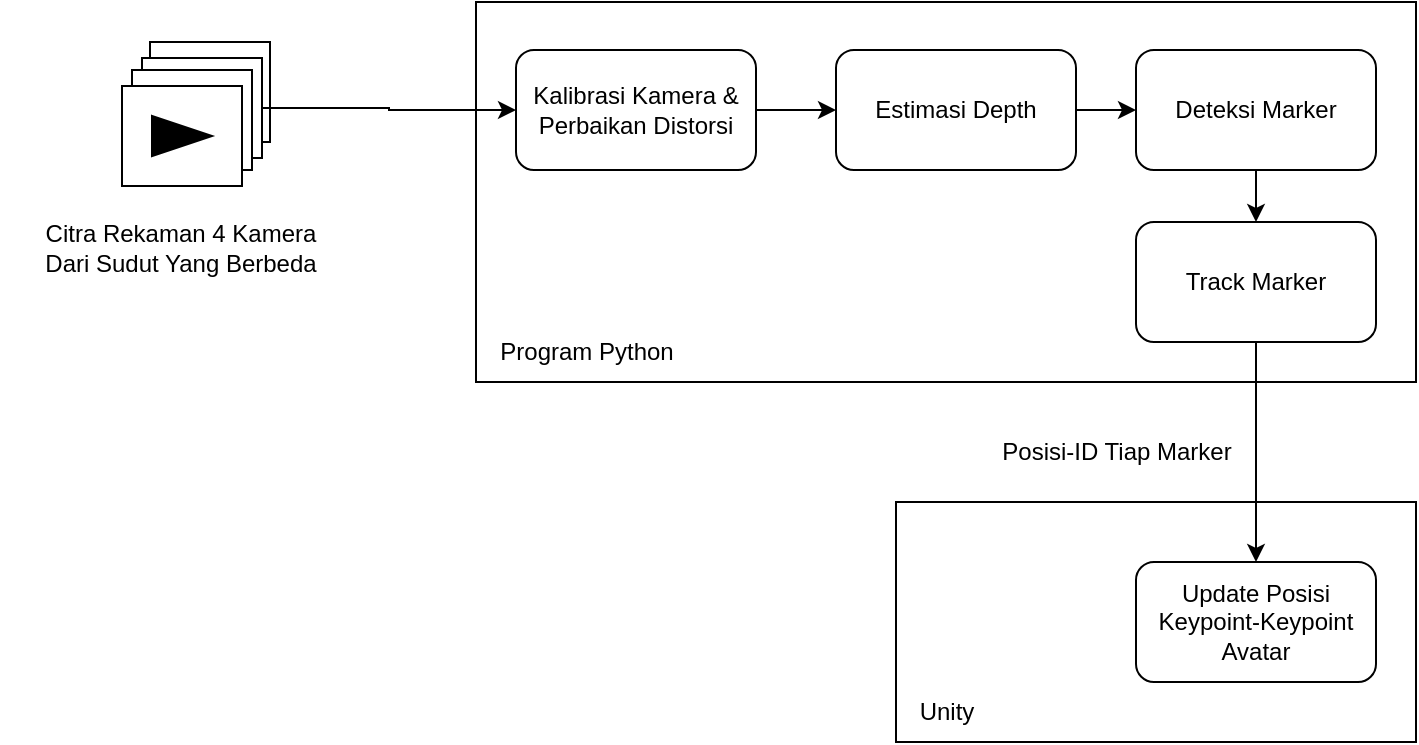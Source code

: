 <mxfile version="20.8.23" type="device" pages="3"><diagram id="28ADQXtP2BNdVjpYtyH7" name="Page-1"><mxGraphModel dx="1034" dy="438" grid="1" gridSize="10" guides="1" tooltips="1" connect="1" arrows="1" fold="1" page="1" pageScale="1" pageWidth="850" pageHeight="1100" math="0" shadow="0"><root><mxCell id="0"/><mxCell id="1" parent="0"/><mxCell id="iv2ETxrq1Wpt0h-J6U4y-27" value="" style="rounded=0;whiteSpace=wrap;html=1;" parent="1" vertex="1"><mxGeometry x="720" y="420" width="260" height="120" as="geometry"/></mxCell><mxCell id="iv2ETxrq1Wpt0h-J6U4y-16" value="" style="rounded=0;whiteSpace=wrap;html=1;" parent="1" vertex="1"><mxGeometry x="510" y="170" width="470" height="190" as="geometry"/></mxCell><mxCell id="iv2ETxrq1Wpt0h-J6U4y-23" style="edgeStyle=orthogonalEdgeStyle;rounded=0;orthogonalLoop=1;jettySize=auto;html=1;" parent="1" source="iv2ETxrq1Wpt0h-J6U4y-10" target="iv2ETxrq1Wpt0h-J6U4y-11" edge="1"><mxGeometry relative="1" as="geometry"/></mxCell><mxCell id="iv2ETxrq1Wpt0h-J6U4y-10" value="Kalibrasi Kamera &amp;amp; Perbaikan Distorsi" style="rounded=1;whiteSpace=wrap;html=1;" parent="1" vertex="1"><mxGeometry x="530" y="194" width="120" height="60" as="geometry"/></mxCell><mxCell id="iv2ETxrq1Wpt0h-J6U4y-24" style="edgeStyle=orthogonalEdgeStyle;rounded=0;orthogonalLoop=1;jettySize=auto;html=1;" parent="1" source="iv2ETxrq1Wpt0h-J6U4y-11" target="iv2ETxrq1Wpt0h-J6U4y-12" edge="1"><mxGeometry relative="1" as="geometry"/></mxCell><mxCell id="iv2ETxrq1Wpt0h-J6U4y-11" value="Estimasi Depth" style="rounded=1;whiteSpace=wrap;html=1;" parent="1" vertex="1"><mxGeometry x="690" y="194" width="120" height="60" as="geometry"/></mxCell><mxCell id="iv2ETxrq1Wpt0h-J6U4y-25" style="edgeStyle=orthogonalEdgeStyle;rounded=0;orthogonalLoop=1;jettySize=auto;html=1;entryX=0.5;entryY=0;entryDx=0;entryDy=0;" parent="1" source="iv2ETxrq1Wpt0h-J6U4y-12" target="iv2ETxrq1Wpt0h-J6U4y-13" edge="1"><mxGeometry relative="1" as="geometry"/></mxCell><mxCell id="iv2ETxrq1Wpt0h-J6U4y-12" value="Deteksi Marker" style="rounded=1;whiteSpace=wrap;html=1;" parent="1" vertex="1"><mxGeometry x="840" y="194" width="120" height="60" as="geometry"/></mxCell><mxCell id="iv2ETxrq1Wpt0h-J6U4y-26" style="edgeStyle=orthogonalEdgeStyle;rounded=0;orthogonalLoop=1;jettySize=auto;html=1;" parent="1" source="iv2ETxrq1Wpt0h-J6U4y-13" target="iv2ETxrq1Wpt0h-J6U4y-14" edge="1"><mxGeometry relative="1" as="geometry"/></mxCell><mxCell id="iv2ETxrq1Wpt0h-J6U4y-13" value="Track Marker" style="rounded=1;whiteSpace=wrap;html=1;" parent="1" vertex="1"><mxGeometry x="840" y="280" width="120" height="60" as="geometry"/></mxCell><mxCell id="iv2ETxrq1Wpt0h-J6U4y-14" value="Update Posisi Keypoint-Keypoint Avatar" style="rounded=1;whiteSpace=wrap;html=1;" parent="1" vertex="1"><mxGeometry x="840" y="450" width="120" height="60" as="geometry"/></mxCell><mxCell id="iv2ETxrq1Wpt0h-J6U4y-15" value="" style="group" parent="1" vertex="1" connectable="0"><mxGeometry x="272" y="190" width="180" height="123" as="geometry"/></mxCell><mxCell id="iv2ETxrq1Wpt0h-J6U4y-1" value="" style="align=left;spacingLeft=10;html=1;dashed=0;" parent="iv2ETxrq1Wpt0h-J6U4y-15" vertex="1"><mxGeometry x="75" width="60" height="50" as="geometry"/></mxCell><mxCell id="iv2ETxrq1Wpt0h-J6U4y-2" value="" style="shape=triangle;fillColor=strokeColor;" parent="iv2ETxrq1Wpt0h-J6U4y-1" vertex="1"><mxGeometry x="1" y="0.5" width="30" height="20" relative="1" as="geometry"><mxPoint x="-45" y="-10" as="offset"/></mxGeometry></mxCell><mxCell id="iv2ETxrq1Wpt0h-J6U4y-3" value="" style="align=left;spacingLeft=10;html=1;dashed=0;" parent="iv2ETxrq1Wpt0h-J6U4y-15" vertex="1"><mxGeometry x="71" y="8" width="60" height="50" as="geometry"/></mxCell><mxCell id="iv2ETxrq1Wpt0h-J6U4y-4" value="" style="shape=triangle;fillColor=strokeColor;" parent="iv2ETxrq1Wpt0h-J6U4y-3" vertex="1"><mxGeometry x="1" y="0.5" width="30" height="20" relative="1" as="geometry"><mxPoint x="-45" y="-10" as="offset"/></mxGeometry></mxCell><mxCell id="iv2ETxrq1Wpt0h-J6U4y-5" value="" style="align=left;spacingLeft=10;html=1;dashed=0;" parent="iv2ETxrq1Wpt0h-J6U4y-15" vertex="1"><mxGeometry x="66" y="14" width="60" height="50" as="geometry"/></mxCell><mxCell id="iv2ETxrq1Wpt0h-J6U4y-6" value="" style="shape=triangle;fillColor=strokeColor;" parent="iv2ETxrq1Wpt0h-J6U4y-5" vertex="1"><mxGeometry x="1" y="0.5" width="30" height="20" relative="1" as="geometry"><mxPoint x="-45" y="-10" as="offset"/></mxGeometry></mxCell><mxCell id="iv2ETxrq1Wpt0h-J6U4y-7" value="" style="align=left;spacingLeft=10;html=1;dashed=0;" parent="iv2ETxrq1Wpt0h-J6U4y-15" vertex="1"><mxGeometry x="61" y="22" width="60" height="50" as="geometry"/></mxCell><mxCell id="iv2ETxrq1Wpt0h-J6U4y-8" value="" style="shape=triangle;fillColor=strokeColor;" parent="iv2ETxrq1Wpt0h-J6U4y-7" vertex="1"><mxGeometry x="1" y="0.5" width="30" height="20" relative="1" as="geometry"><mxPoint x="-45" y="-10" as="offset"/></mxGeometry></mxCell><mxCell id="iv2ETxrq1Wpt0h-J6U4y-9" value="Citra Rekaman 4 Kamera &lt;br&gt;Dari Sudut Yang Berbeda" style="text;html=1;align=center;verticalAlign=middle;resizable=0;points=[];autosize=1;strokeColor=none;fillColor=none;" parent="iv2ETxrq1Wpt0h-J6U4y-15" vertex="1"><mxGeometry x="10" y="83" width="160" height="40" as="geometry"/></mxCell><mxCell id="iv2ETxrq1Wpt0h-J6U4y-18" value="Program Python" style="text;html=1;align=center;verticalAlign=middle;resizable=0;points=[];autosize=1;strokeColor=none;fillColor=none;" parent="1" vertex="1"><mxGeometry x="510" y="330" width="110" height="30" as="geometry"/></mxCell><mxCell id="iv2ETxrq1Wpt0h-J6U4y-22" style="edgeStyle=orthogonalEdgeStyle;rounded=0;orthogonalLoop=1;jettySize=auto;html=1;" parent="1" source="iv2ETxrq1Wpt0h-J6U4y-3" target="iv2ETxrq1Wpt0h-J6U4y-10" edge="1"><mxGeometry relative="1" as="geometry"/></mxCell><mxCell id="iv2ETxrq1Wpt0h-J6U4y-28" value="Unity" style="text;html=1;align=center;verticalAlign=middle;resizable=0;points=[];autosize=1;strokeColor=none;fillColor=none;" parent="1" vertex="1"><mxGeometry x="720" y="510" width="50" height="30" as="geometry"/></mxCell><mxCell id="iv2ETxrq1Wpt0h-J6U4y-29" value="Posisi-ID Tiap Marker" style="text;html=1;align=center;verticalAlign=middle;resizable=0;points=[];autosize=1;strokeColor=none;fillColor=none;" parent="1" vertex="1"><mxGeometry x="760" y="380" width="140" height="30" as="geometry"/></mxCell></root></mxGraphModel></diagram><diagram id="BGsrOS6bVPtppbs9QfkW" name="Page-2"><mxGraphModel dx="1034" dy="454" grid="1" gridSize="10" guides="1" tooltips="1" connect="1" arrows="1" fold="1" page="1" pageScale="1" pageWidth="850" pageHeight="1100" math="0" shadow="0"><root><mxCell id="0"/><mxCell id="1" parent="0"/><mxCell id="O1aIzh0tAJoCstqU3f_v-1" value="" style="rounded=0;whiteSpace=wrap;html=1;" parent="1" vertex="1"><mxGeometry x="720" y="420" width="260" height="120" as="geometry"/></mxCell><mxCell id="O1aIzh0tAJoCstqU3f_v-2" value="" style="rounded=0;whiteSpace=wrap;html=1;" parent="1" vertex="1"><mxGeometry x="510" y="170" width="470" height="190" as="geometry"/></mxCell><mxCell id="O1aIzh0tAJoCstqU3f_v-3" style="edgeStyle=orthogonalEdgeStyle;rounded=0;orthogonalLoop=1;jettySize=auto;html=1;" parent="1" source="O1aIzh0tAJoCstqU3f_v-4" target="O1aIzh0tAJoCstqU3f_v-6" edge="1"><mxGeometry relative="1" as="geometry"/></mxCell><mxCell id="O1aIzh0tAJoCstqU3f_v-4" value="Kalibrasi Kamera" style="rounded=1;whiteSpace=wrap;html=1;" parent="1" vertex="1"><mxGeometry x="530" y="194" width="120" height="60" as="geometry"/></mxCell><mxCell id="O1aIzh0tAJoCstqU3f_v-5" style="edgeStyle=orthogonalEdgeStyle;rounded=0;orthogonalLoop=1;jettySize=auto;html=1;" parent="1" source="O1aIzh0tAJoCstqU3f_v-6" target="O1aIzh0tAJoCstqU3f_v-8" edge="1"><mxGeometry relative="1" as="geometry"/></mxCell><mxCell id="O1aIzh0tAJoCstqU3f_v-6" value="Perbaikan Distorsi" style="rounded=1;whiteSpace=wrap;html=1;" parent="1" vertex="1"><mxGeometry x="690" y="194" width="120" height="60" as="geometry"/></mxCell><mxCell id="O1aIzh0tAJoCstqU3f_v-7" style="edgeStyle=orthogonalEdgeStyle;rounded=0;orthogonalLoop=1;jettySize=auto;html=1;entryX=0.5;entryY=0;entryDx=0;entryDy=0;" parent="1" source="O1aIzh0tAJoCstqU3f_v-8" target="O1aIzh0tAJoCstqU3f_v-10" edge="1"><mxGeometry relative="1" as="geometry"/></mxCell><mxCell id="O1aIzh0tAJoCstqU3f_v-8" value="Deteksi Marker" style="rounded=1;whiteSpace=wrap;html=1;" parent="1" vertex="1"><mxGeometry x="840" y="194" width="120" height="60" as="geometry"/></mxCell><mxCell id="O1aIzh0tAJoCstqU3f_v-9" style="edgeStyle=orthogonalEdgeStyle;rounded=0;orthogonalLoop=1;jettySize=auto;html=1;" parent="1" source="O1aIzh0tAJoCstqU3f_v-10" target="O1aIzh0tAJoCstqU3f_v-11" edge="1"><mxGeometry relative="1" as="geometry"/></mxCell><mxCell id="O1aIzh0tAJoCstqU3f_v-10" value="Track Marker" style="rounded=1;whiteSpace=wrap;html=1;" parent="1" vertex="1"><mxGeometry x="840" y="280" width="120" height="60" as="geometry"/></mxCell><mxCell id="O1aIzh0tAJoCstqU3f_v-11" value="Update Posisi Keypoint-Keypoint Avatar" style="rounded=1;whiteSpace=wrap;html=1;" parent="1" vertex="1"><mxGeometry x="840" y="450" width="120" height="60" as="geometry"/></mxCell><mxCell id="O1aIzh0tAJoCstqU3f_v-12" value="" style="group" parent="1" vertex="1" connectable="0"><mxGeometry x="272" y="190" width="180" height="123" as="geometry"/></mxCell><mxCell id="O1aIzh0tAJoCstqU3f_v-13" value="" style="align=left;spacingLeft=10;html=1;dashed=0;" parent="O1aIzh0tAJoCstqU3f_v-12" vertex="1"><mxGeometry x="75" width="60" height="50" as="geometry"/></mxCell><mxCell id="O1aIzh0tAJoCstqU3f_v-14" value="" style="shape=triangle;fillColor=strokeColor;" parent="O1aIzh0tAJoCstqU3f_v-13" vertex="1"><mxGeometry x="1" y="0.5" width="30" height="20" relative="1" as="geometry"><mxPoint x="-45" y="-10" as="offset"/></mxGeometry></mxCell><mxCell id="O1aIzh0tAJoCstqU3f_v-15" value="" style="align=left;spacingLeft=10;html=1;dashed=0;" parent="O1aIzh0tAJoCstqU3f_v-12" vertex="1"><mxGeometry x="71" y="8" width="60" height="50" as="geometry"/></mxCell><mxCell id="O1aIzh0tAJoCstqU3f_v-16" value="" style="shape=triangle;fillColor=strokeColor;" parent="O1aIzh0tAJoCstqU3f_v-15" vertex="1"><mxGeometry x="1" y="0.5" width="30" height="20" relative="1" as="geometry"><mxPoint x="-45" y="-10" as="offset"/></mxGeometry></mxCell><mxCell id="O1aIzh0tAJoCstqU3f_v-17" value="" style="align=left;spacingLeft=10;html=1;dashed=0;" parent="O1aIzh0tAJoCstqU3f_v-12" vertex="1"><mxGeometry x="66" y="14" width="60" height="50" as="geometry"/></mxCell><mxCell id="O1aIzh0tAJoCstqU3f_v-18" value="" style="shape=triangle;fillColor=strokeColor;" parent="O1aIzh0tAJoCstqU3f_v-17" vertex="1"><mxGeometry x="1" y="0.5" width="30" height="20" relative="1" as="geometry"><mxPoint x="-45" y="-10" as="offset"/></mxGeometry></mxCell><mxCell id="O1aIzh0tAJoCstqU3f_v-19" value="" style="align=left;spacingLeft=10;html=1;dashed=0;" parent="O1aIzh0tAJoCstqU3f_v-12" vertex="1"><mxGeometry x="61" y="22" width="60" height="50" as="geometry"/></mxCell><mxCell id="O1aIzh0tAJoCstqU3f_v-20" value="" style="shape=triangle;fillColor=strokeColor;" parent="O1aIzh0tAJoCstqU3f_v-19" vertex="1"><mxGeometry x="1" y="0.5" width="30" height="20" relative="1" as="geometry"><mxPoint x="-45" y="-10" as="offset"/></mxGeometry></mxCell><mxCell id="O1aIzh0tAJoCstqU3f_v-21" value="Citra Rekaman 4 Kamera &lt;br&gt;Dari Sudut Yang Berbeda" style="text;html=1;align=center;verticalAlign=middle;resizable=0;points=[];autosize=1;strokeColor=none;fillColor=none;" parent="O1aIzh0tAJoCstqU3f_v-12" vertex="1"><mxGeometry x="10" y="83" width="160" height="40" as="geometry"/></mxCell><mxCell id="O1aIzh0tAJoCstqU3f_v-22" value="Program Python" style="text;html=1;align=center;verticalAlign=middle;resizable=0;points=[];autosize=1;strokeColor=none;fillColor=none;" parent="1" vertex="1"><mxGeometry x="510" y="330" width="110" height="30" as="geometry"/></mxCell><mxCell id="O1aIzh0tAJoCstqU3f_v-23" style="edgeStyle=orthogonalEdgeStyle;rounded=0;orthogonalLoop=1;jettySize=auto;html=1;" parent="1" source="O1aIzh0tAJoCstqU3f_v-15" target="O1aIzh0tAJoCstqU3f_v-4" edge="1"><mxGeometry relative="1" as="geometry"/></mxCell><mxCell id="O1aIzh0tAJoCstqU3f_v-24" value="Unity" style="text;html=1;align=center;verticalAlign=middle;resizable=0;points=[];autosize=1;strokeColor=none;fillColor=none;" parent="1" vertex="1"><mxGeometry x="720" y="510" width="50" height="30" as="geometry"/></mxCell><mxCell id="O1aIzh0tAJoCstqU3f_v-25" value="Posisi-ID Tiap Marker" style="text;html=1;align=center;verticalAlign=middle;resizable=0;points=[];autosize=1;strokeColor=none;fillColor=none;" parent="1" vertex="1"><mxGeometry x="760" y="380" width="140" height="30" as="geometry"/></mxCell></root></mxGraphModel></diagram><diagram id="4PBEILMpfjPZOged50jr" name="Page-3"><mxGraphModel dx="1165" dy="425" grid="0" gridSize="10" guides="1" tooltips="1" connect="1" arrows="1" fold="1" page="0" pageScale="1" pageWidth="850" pageHeight="1100" math="0" shadow="0"><root><mxCell id="0"/><mxCell id="1" parent="0"/><mxCell id="G1Abn55qJBasZC79ROrF-83" style="edgeStyle=none;curved=1;rounded=0;orthogonalLoop=1;jettySize=auto;html=1;entryX=0.5;entryY=0;entryDx=0;entryDy=0;fontSize=12;startSize=8;endSize=8;" parent="1" source="G1Abn55qJBasZC79ROrF-14" target="G1Abn55qJBasZC79ROrF-69" edge="1"><mxGeometry relative="1" as="geometry"/></mxCell><mxCell id="G1Abn55qJBasZC79ROrF-14" value="Rating" style="shape=table;startSize=32;container=1;collapsible=0;childLayout=tableLayout;fontStyle=1;align=center;fontSize=16;" parent="1" vertex="1"><mxGeometry x="-570" y="485" width="230" height="111" as="geometry"/></mxCell><mxCell id="G1Abn55qJBasZC79ROrF-15" value="" style="shape=tableRow;horizontal=0;startSize=0;swimlaneHead=0;swimlaneBody=0;top=0;left=0;bottom=0;right=0;collapsible=0;dropTarget=0;fillColor=none;points=[[0,0.5],[1,0.5]];portConstraint=eastwest;fontSize=16;" parent="G1Abn55qJBasZC79ROrF-14" vertex="1"><mxGeometry y="32" width="230" height="39" as="geometry"/></mxCell><mxCell id="-NSC2p2r5kiao-i0iXGS-11" value="R6" style="shape=partialRectangle;html=1;whiteSpace=wrap;connectable=0;fillColor=none;top=0;left=0;bottom=0;right=0;overflow=hidden;fontSize=16;" vertex="1" parent="G1Abn55qJBasZC79ROrF-15"><mxGeometry width="115" height="39" as="geometry"><mxRectangle width="115" height="39" as="alternateBounds"/></mxGeometry></mxCell><mxCell id="G1Abn55qJBasZC79ROrF-16" value="beginner" style="shape=partialRectangle;html=1;whiteSpace=wrap;connectable=0;fillColor=none;top=0;left=0;bottom=0;right=0;overflow=hidden;fontSize=16;" parent="G1Abn55qJBasZC79ROrF-15" vertex="1"><mxGeometry x="115" width="115" height="39" as="geometry"><mxRectangle width="115" height="39" as="alternateBounds"/></mxGeometry></mxCell><mxCell id="G1Abn55qJBasZC79ROrF-18" value="" style="shape=tableRow;horizontal=0;startSize=0;swimlaneHead=0;swimlaneBody=0;top=0;left=0;bottom=0;right=0;collapsible=0;dropTarget=0;fillColor=none;points=[[0,0.5],[1,0.5]];portConstraint=eastwest;fontSize=16;" parent="G1Abn55qJBasZC79ROrF-14" vertex="1"><mxGeometry y="71" width="230" height="40" as="geometry"/></mxCell><mxCell id="-NSC2p2r5kiao-i0iXGS-12" value="R7" style="shape=partialRectangle;html=1;whiteSpace=wrap;connectable=0;fillColor=none;top=0;left=0;bottom=0;right=0;overflow=hidden;fontSize=16;" vertex="1" parent="G1Abn55qJBasZC79ROrF-18"><mxGeometry width="115" height="40" as="geometry"><mxRectangle width="115" height="40" as="alternateBounds"/></mxGeometry></mxCell><mxCell id="G1Abn55qJBasZC79ROrF-19" value="advanced" style="shape=partialRectangle;html=1;whiteSpace=wrap;connectable=0;fillColor=none;top=0;left=0;bottom=0;right=0;overflow=hidden;fontSize=16;" parent="G1Abn55qJBasZC79ROrF-18" vertex="1"><mxGeometry x="115" width="115" height="40" as="geometry"><mxRectangle width="115" height="40" as="alternateBounds"/></mxGeometry></mxCell><mxCell id="G1Abn55qJBasZC79ROrF-84" style="edgeStyle=none;curved=1;rounded=0;orthogonalLoop=1;jettySize=auto;html=1;entryX=0.5;entryY=0;entryDx=0;entryDy=0;fontSize=12;startSize=8;endSize=8;" parent="1" source="G1Abn55qJBasZC79ROrF-24" target="G1Abn55qJBasZC79ROrF-69" edge="1"><mxGeometry relative="1" as="geometry"/></mxCell><mxCell id="G1Abn55qJBasZC79ROrF-24" value="Purpose" style="shape=table;startSize=32;container=1;collapsible=0;childLayout=tableLayout;fontStyle=1;align=center;fontSize=16;" parent="1" vertex="1"><mxGeometry x="-77" y="6" width="230" height="111" as="geometry"/></mxCell><mxCell id="G1Abn55qJBasZC79ROrF-25" value="" style="shape=tableRow;horizontal=0;startSize=0;swimlaneHead=0;swimlaneBody=0;top=0;left=0;bottom=0;right=0;collapsible=0;dropTarget=0;fillColor=none;points=[[0,0.5],[1,0.5]];portConstraint=eastwest;fontSize=16;" parent="G1Abn55qJBasZC79ROrF-24" vertex="1"><mxGeometry y="32" width="230" height="39" as="geometry"/></mxCell><mxCell id="-NSC2p2r5kiao-i0iXGS-5" value="R1, R4" style="shape=partialRectangle;html=1;whiteSpace=wrap;connectable=0;fillColor=none;top=0;left=0;bottom=0;right=0;overflow=hidden;fontSize=16;" vertex="1" parent="G1Abn55qJBasZC79ROrF-25"><mxGeometry width="115" height="39" as="geometry"><mxRectangle width="115" height="39" as="alternateBounds"/></mxGeometry></mxCell><mxCell id="G1Abn55qJBasZC79ROrF-26" value="fun" style="shape=partialRectangle;html=1;whiteSpace=wrap;connectable=0;fillColor=none;top=0;left=0;bottom=0;right=0;overflow=hidden;fontSize=16;" parent="G1Abn55qJBasZC79ROrF-25" vertex="1"><mxGeometry x="115" width="115" height="39" as="geometry"><mxRectangle width="115" height="39" as="alternateBounds"/></mxGeometry></mxCell><mxCell id="G1Abn55qJBasZC79ROrF-27" value="" style="shape=tableRow;horizontal=0;startSize=0;swimlaneHead=0;swimlaneBody=0;top=0;left=0;bottom=0;right=0;collapsible=0;dropTarget=0;fillColor=none;points=[[0,0.5],[1,0.5]];portConstraint=eastwest;fontSize=16;" parent="G1Abn55qJBasZC79ROrF-24" vertex="1"><mxGeometry y="71" width="230" height="40" as="geometry"/></mxCell><mxCell id="-NSC2p2r5kiao-i0iXGS-6" value="R2, R3" style="shape=partialRectangle;html=1;whiteSpace=wrap;connectable=0;fillColor=none;top=0;left=0;bottom=0;right=0;overflow=hidden;fontSize=16;" vertex="1" parent="G1Abn55qJBasZC79ROrF-27"><mxGeometry width="115" height="40" as="geometry"><mxRectangle width="115" height="40" as="alternateBounds"/></mxGeometry></mxCell><mxCell id="G1Abn55qJBasZC79ROrF-28" value="serious" style="shape=partialRectangle;html=1;whiteSpace=wrap;connectable=0;fillColor=none;top=0;left=0;bottom=0;right=0;overflow=hidden;fontSize=16;" parent="G1Abn55qJBasZC79ROrF-27" vertex="1"><mxGeometry x="115" width="115" height="40" as="geometry"><mxRectangle width="115" height="40" as="alternateBounds"/></mxGeometry></mxCell><mxCell id="G1Abn55qJBasZC79ROrF-29" value="Resort" style="shape=table;startSize=32;container=1;collapsible=0;childLayout=tableLayout;fontStyle=1;align=center;fontSize=16;" parent="1" vertex="1"><mxGeometry x="-510" y="924" width="422" height="191" as="geometry"/></mxCell><mxCell id="G1Abn55qJBasZC79ROrF-30" value="" style="shape=tableRow;horizontal=0;startSize=0;swimlaneHead=0;swimlaneBody=0;top=0;left=0;bottom=0;right=0;collapsible=0;dropTarget=0;fillColor=none;points=[[0,0.5],[1,0.5]];portConstraint=eastwest;fontSize=16;" parent="G1Abn55qJBasZC79ROrF-29" vertex="1"><mxGeometry y="32" width="422" height="39" as="geometry"/></mxCell><mxCell id="-NSC2p2r5kiao-i0iXGS-17" value="R1" style="shape=partialRectangle;html=1;whiteSpace=wrap;connectable=0;fillColor=none;top=0;left=0;bottom=0;right=0;overflow=hidden;fontSize=16;" vertex="1" parent="G1Abn55qJBasZC79ROrF-30"><mxGeometry width="211" height="39" as="geometry"><mxRectangle width="211" height="39" as="alternateBounds"/></mxGeometry></mxCell><mxCell id="G1Abn55qJBasZC79ROrF-31" value="St.Sartre" style="shape=partialRectangle;html=1;whiteSpace=wrap;connectable=0;fillColor=none;top=0;left=0;bottom=0;right=0;overflow=hidden;fontSize=16;" parent="G1Abn55qJBasZC79ROrF-30" vertex="1"><mxGeometry x="211" width="211" height="39" as="geometry"><mxRectangle width="211" height="39" as="alternateBounds"/></mxGeometry></mxCell><mxCell id="G1Abn55qJBasZC79ROrF-32" value="" style="shape=tableRow;horizontal=0;startSize=0;swimlaneHead=0;swimlaneBody=0;top=0;left=0;bottom=0;right=0;collapsible=0;dropTarget=0;fillColor=none;points=[[0,0.5],[1,0.5]];portConstraint=eastwest;fontSize=16;" parent="G1Abn55qJBasZC79ROrF-29" vertex="1"><mxGeometry y="71" width="422" height="40" as="geometry"/></mxCell><mxCell id="-NSC2p2r5kiao-i0iXGS-18" value="R2" style="shape=partialRectangle;html=1;whiteSpace=wrap;connectable=0;fillColor=none;top=0;left=0;bottom=0;right=0;overflow=hidden;fontSize=16;" vertex="1" parent="G1Abn55qJBasZC79ROrF-32"><mxGeometry width="211" height="40" as="geometry"><mxRectangle width="211" height="40" as="alternateBounds"/></mxGeometry></mxCell><mxCell id="G1Abn55qJBasZC79ROrF-33" value="Schloss Heidegger" style="shape=partialRectangle;html=1;whiteSpace=wrap;connectable=0;fillColor=none;top=0;left=0;bottom=0;right=0;overflow=hidden;fontSize=16;" parent="G1Abn55qJBasZC79ROrF-32" vertex="1"><mxGeometry x="211" width="211" height="40" as="geometry"><mxRectangle width="211" height="40" as="alternateBounds"/></mxGeometry></mxCell><mxCell id="G1Abn55qJBasZC79ROrF-34" style="shape=tableRow;horizontal=0;startSize=0;swimlaneHead=0;swimlaneBody=0;top=0;left=0;bottom=0;right=0;collapsible=0;dropTarget=0;fillColor=none;points=[[0,0.5],[1,0.5]];portConstraint=eastwest;fontSize=16;" parent="G1Abn55qJBasZC79ROrF-29" vertex="1"><mxGeometry y="111" width="422" height="40" as="geometry"/></mxCell><mxCell id="-NSC2p2r5kiao-i0iXGS-19" value="R3" style="shape=partialRectangle;html=1;whiteSpace=wrap;connectable=0;fillColor=none;top=0;left=0;bottom=0;right=0;overflow=hidden;fontSize=16;" vertex="1" parent="G1Abn55qJBasZC79ROrF-34"><mxGeometry width="211" height="40" as="geometry"><mxRectangle width="211" height="40" as="alternateBounds"/></mxGeometry></mxCell><mxCell id="G1Abn55qJBasZC79ROrF-35" value="Chateau Derrida" style="shape=partialRectangle;html=1;whiteSpace=wrap;connectable=0;fillColor=none;top=0;left=0;bottom=0;right=0;overflow=hidden;fontSize=16;" parent="G1Abn55qJBasZC79ROrF-34" vertex="1"><mxGeometry x="211" width="211" height="40" as="geometry"><mxRectangle width="211" height="40" as="alternateBounds"/></mxGeometry></mxCell><mxCell id="G1Abn55qJBasZC79ROrF-36" style="shape=tableRow;horizontal=0;startSize=0;swimlaneHead=0;swimlaneBody=0;top=0;left=0;bottom=0;right=0;collapsible=0;dropTarget=0;fillColor=none;points=[[0,0.5],[1,0.5]];portConstraint=eastwest;fontSize=16;" parent="G1Abn55qJBasZC79ROrF-29" vertex="1"><mxGeometry y="151" width="422" height="40" as="geometry"/></mxCell><mxCell id="-NSC2p2r5kiao-i0iXGS-20" value="R4" style="shape=partialRectangle;html=1;whiteSpace=wrap;connectable=0;fillColor=none;top=0;left=0;bottom=0;right=0;overflow=hidden;fontSize=16;" vertex="1" parent="G1Abn55qJBasZC79ROrF-36"><mxGeometry width="211" height="40" as="geometry"><mxRectangle width="211" height="40" as="alternateBounds"/></mxGeometry></mxCell><mxCell id="G1Abn55qJBasZC79ROrF-37" value="Wittgenstein Gladbach" style="shape=partialRectangle;html=1;whiteSpace=wrap;connectable=0;fillColor=none;top=0;left=0;bottom=0;right=0;overflow=hidden;fontSize=16;" parent="G1Abn55qJBasZC79ROrF-36" vertex="1"><mxGeometry x="211" width="211" height="40" as="geometry"><mxRectangle width="211" height="40" as="alternateBounds"/></mxGeometry></mxCell><mxCell id="G1Abn55qJBasZC79ROrF-66" style="edgeStyle=none;curved=1;rounded=0;orthogonalLoop=1;jettySize=auto;html=1;entryX=0.5;entryY=0;entryDx=0;entryDy=0;fontSize=12;startSize=8;endSize=8;" parent="1" source="G1Abn55qJBasZC79ROrF-38" target="G1Abn55qJBasZC79ROrF-56" edge="1"><mxGeometry relative="1" as="geometry"/></mxCell><mxCell id="G1Abn55qJBasZC79ROrF-38" value="Lessons" style="shape=table;startSize=32;container=1;collapsible=0;childLayout=tableLayout;fontStyle=1;align=center;fontSize=16;" parent="1" vertex="1"><mxGeometry x="-738" y="8" width="230" height="111" as="geometry"/></mxCell><mxCell id="G1Abn55qJBasZC79ROrF-39" value="" style="shape=tableRow;horizontal=0;startSize=0;swimlaneHead=0;swimlaneBody=0;top=0;left=0;bottom=0;right=0;collapsible=0;dropTarget=0;fillColor=none;points=[[0,0.5],[1,0.5]];portConstraint=eastwest;fontSize=16;" parent="G1Abn55qJBasZC79ROrF-38" vertex="1"><mxGeometry y="32" width="230" height="39" as="geometry"/></mxCell><mxCell id="-NSC2p2r5kiao-i0iXGS-1" value="R5" style="shape=partialRectangle;html=1;whiteSpace=wrap;connectable=0;fillColor=none;top=0;left=0;bottom=0;right=0;overflow=hidden;fontSize=16;" vertex="1" parent="G1Abn55qJBasZC79ROrF-39"><mxGeometry width="115" height="39" as="geometry"><mxRectangle width="115" height="39" as="alternateBounds"/></mxGeometry></mxCell><mxCell id="G1Abn55qJBasZC79ROrF-40" value="&amp;lt; 30 hours" style="shape=partialRectangle;html=1;whiteSpace=wrap;connectable=0;fillColor=none;top=0;left=0;bottom=0;right=0;overflow=hidden;fontSize=16;" parent="G1Abn55qJBasZC79ROrF-39" vertex="1"><mxGeometry x="115" width="115" height="39" as="geometry"><mxRectangle width="115" height="39" as="alternateBounds"/></mxGeometry></mxCell><mxCell id="G1Abn55qJBasZC79ROrF-41" value="" style="shape=tableRow;horizontal=0;startSize=0;swimlaneHead=0;swimlaneBody=0;top=0;left=0;bottom=0;right=0;collapsible=0;dropTarget=0;fillColor=none;points=[[0,0.5],[1,0.5]];portConstraint=eastwest;fontSize=16;" parent="G1Abn55qJBasZC79ROrF-38" vertex="1"><mxGeometry y="71" width="230" height="40" as="geometry"/></mxCell><mxCell id="-NSC2p2r5kiao-i0iXGS-2" value="R6,R7" style="shape=partialRectangle;html=1;whiteSpace=wrap;connectable=0;fillColor=none;top=0;left=0;bottom=0;right=0;overflow=hidden;fontSize=16;" vertex="1" parent="G1Abn55qJBasZC79ROrF-41"><mxGeometry width="115" height="40" as="geometry"><mxRectangle width="115" height="40" as="alternateBounds"/></mxGeometry></mxCell><mxCell id="G1Abn55qJBasZC79ROrF-42" value="&amp;gt;= 30 hours" style="shape=partialRectangle;html=1;whiteSpace=wrap;connectable=0;fillColor=none;top=0;left=0;bottom=0;right=0;overflow=hidden;fontSize=16;" parent="G1Abn55qJBasZC79ROrF-41" vertex="1"><mxGeometry x="115" width="115" height="40" as="geometry"><mxRectangle width="115" height="40" as="alternateBounds"/></mxGeometry></mxCell><mxCell id="G1Abn55qJBasZC79ROrF-67" style="edgeStyle=none;curved=1;rounded=0;orthogonalLoop=1;jettySize=auto;html=1;entryX=0.5;entryY=0;entryDx=0;entryDy=0;fontSize=12;startSize=8;endSize=8;" parent="1" source="G1Abn55qJBasZC79ROrF-45" target="G1Abn55qJBasZC79ROrF-56" edge="1"><mxGeometry relative="1" as="geometry"/></mxCell><mxCell id="G1Abn55qJBasZC79ROrF-45" value="Fitness" style="shape=table;startSize=32;container=1;collapsible=0;childLayout=tableLayout;fontStyle=1;align=center;fontSize=16;" parent="1" vertex="1"><mxGeometry x="-448" y="168" width="230" height="111" as="geometry"/></mxCell><mxCell id="G1Abn55qJBasZC79ROrF-46" value="" style="shape=tableRow;horizontal=0;startSize=0;swimlaneHead=0;swimlaneBody=0;top=0;left=0;bottom=0;right=0;collapsible=0;dropTarget=0;fillColor=none;points=[[0,0.5],[1,0.5]];portConstraint=eastwest;fontSize=16;" parent="G1Abn55qJBasZC79ROrF-45" vertex="1"><mxGeometry y="32" width="230" height="39" as="geometry"/></mxCell><mxCell id="-NSC2p2r5kiao-i0iXGS-7" value="R8" style="shape=partialRectangle;html=1;whiteSpace=wrap;connectable=0;fillColor=none;top=0;left=0;bottom=0;right=0;overflow=hidden;fontSize=16;" vertex="1" parent="G1Abn55qJBasZC79ROrF-46"><mxGeometry width="115" height="39" as="geometry"><mxRectangle width="115" height="39" as="alternateBounds"/></mxGeometry></mxCell><mxCell id="G1Abn55qJBasZC79ROrF-47" value="poor" style="shape=partialRectangle;html=1;whiteSpace=wrap;connectable=0;fillColor=none;top=0;left=0;bottom=0;right=0;overflow=hidden;fontSize=16;" parent="G1Abn55qJBasZC79ROrF-46" vertex="1"><mxGeometry x="115" width="115" height="39" as="geometry"><mxRectangle width="115" height="39" as="alternateBounds"/></mxGeometry></mxCell><mxCell id="G1Abn55qJBasZC79ROrF-48" value="" style="shape=tableRow;horizontal=0;startSize=0;swimlaneHead=0;swimlaneBody=0;top=0;left=0;bottom=0;right=0;collapsible=0;dropTarget=0;fillColor=none;points=[[0,0.5],[1,0.5]];portConstraint=eastwest;fontSize=16;" parent="G1Abn55qJBasZC79ROrF-45" vertex="1"><mxGeometry y="71" width="230" height="40" as="geometry"/></mxCell><mxCell id="-NSC2p2r5kiao-i0iXGS-8" value="R9" style="shape=partialRectangle;html=1;whiteSpace=wrap;connectable=0;fillColor=none;top=0;left=0;bottom=0;right=0;overflow=hidden;fontSize=16;" vertex="1" parent="G1Abn55qJBasZC79ROrF-48"><mxGeometry width="115" height="40" as="geometry"><mxRectangle width="115" height="40" as="alternateBounds"/></mxGeometry></mxCell><mxCell id="G1Abn55qJBasZC79ROrF-49" value="good" style="shape=partialRectangle;html=1;whiteSpace=wrap;connectable=0;fillColor=none;top=0;left=0;bottom=0;right=0;overflow=hidden;fontSize=16;" parent="G1Abn55qJBasZC79ROrF-48" vertex="1"><mxGeometry x="115" width="115" height="40" as="geometry"><mxRectangle width="115" height="40" as="alternateBounds"/></mxGeometry></mxCell><mxCell id="G1Abn55qJBasZC79ROrF-55" style="edgeStyle=none;curved=1;rounded=0;orthogonalLoop=1;jettySize=auto;html=1;entryX=0.5;entryY=0;entryDx=0;entryDy=0;fontSize=12;startSize=8;endSize=8;" parent="1" source="G1Abn55qJBasZC79ROrF-50" target="G1Abn55qJBasZC79ROrF-45" edge="1"><mxGeometry relative="1" as="geometry"/></mxCell><mxCell id="G1Abn55qJBasZC79ROrF-50" value="Pressups" style="shape=table;startSize=32;container=1;collapsible=0;childLayout=tableLayout;fontStyle=1;align=center;fontSize=16;" parent="1" vertex="1"><mxGeometry x="-448" y="8" width="230" height="111" as="geometry"/></mxCell><mxCell id="G1Abn55qJBasZC79ROrF-51" value="" style="shape=tableRow;horizontal=0;startSize=0;swimlaneHead=0;swimlaneBody=0;top=0;left=0;bottom=0;right=0;collapsible=0;dropTarget=0;fillColor=none;points=[[0,0.5],[1,0.5]];portConstraint=eastwest;fontSize=16;" parent="G1Abn55qJBasZC79ROrF-50" vertex="1"><mxGeometry y="32" width="230" height="39" as="geometry"/></mxCell><mxCell id="-NSC2p2r5kiao-i0iXGS-3" value="R8" style="shape=partialRectangle;html=1;whiteSpace=wrap;connectable=0;fillColor=none;top=0;left=0;bottom=0;right=0;overflow=hidden;fontSize=16;" vertex="1" parent="G1Abn55qJBasZC79ROrF-51"><mxGeometry width="115" height="39" as="geometry"><mxRectangle width="115" height="39" as="alternateBounds"/></mxGeometry></mxCell><mxCell id="G1Abn55qJBasZC79ROrF-52" value="&amp;lt; 10" style="shape=partialRectangle;html=1;whiteSpace=wrap;connectable=0;fillColor=none;top=0;left=0;bottom=0;right=0;overflow=hidden;fontSize=16;" parent="G1Abn55qJBasZC79ROrF-51" vertex="1"><mxGeometry x="115" width="115" height="39" as="geometry"><mxRectangle width="115" height="39" as="alternateBounds"/></mxGeometry></mxCell><mxCell id="G1Abn55qJBasZC79ROrF-53" value="" style="shape=tableRow;horizontal=0;startSize=0;swimlaneHead=0;swimlaneBody=0;top=0;left=0;bottom=0;right=0;collapsible=0;dropTarget=0;fillColor=none;points=[[0,0.5],[1,0.5]];portConstraint=eastwest;fontSize=16;" parent="G1Abn55qJBasZC79ROrF-50" vertex="1"><mxGeometry y="71" width="230" height="40" as="geometry"/></mxCell><mxCell id="-NSC2p2r5kiao-i0iXGS-4" value="R9" style="shape=partialRectangle;html=1;whiteSpace=wrap;connectable=0;fillColor=none;top=0;left=0;bottom=0;right=0;overflow=hidden;fontSize=16;" vertex="1" parent="G1Abn55qJBasZC79ROrF-53"><mxGeometry width="115" height="40" as="geometry"><mxRectangle width="115" height="40" as="alternateBounds"/></mxGeometry></mxCell><mxCell id="G1Abn55qJBasZC79ROrF-54" value="&amp;gt;= 10" style="shape=partialRectangle;html=1;whiteSpace=wrap;connectable=0;fillColor=none;top=0;left=0;bottom=0;right=0;overflow=hidden;fontSize=16;" parent="G1Abn55qJBasZC79ROrF-53" vertex="1"><mxGeometry x="115" width="115" height="40" as="geometry"><mxRectangle width="115" height="40" as="alternateBounds"/></mxGeometry></mxCell><mxCell id="G1Abn55qJBasZC79ROrF-68" style="edgeStyle=none;curved=1;rounded=0;orthogonalLoop=1;jettySize=auto;html=1;entryX=0.5;entryY=0;entryDx=0;entryDy=0;fontSize=12;startSize=8;endSize=8;" parent="1" source="G1Abn55qJBasZC79ROrF-56" target="G1Abn55qJBasZC79ROrF-14" edge="1"><mxGeometry relative="1" as="geometry"/></mxCell><mxCell id="G1Abn55qJBasZC79ROrF-56" value="Lessons &amp; Fitness" style="shape=table;startSize=30;container=1;collapsible=0;childLayout=tableLayout;fontStyle=1;align=center;fontSize=16;" parent="1" vertex="1"><mxGeometry x="-643" y="321" width="366" height="110" as="geometry"/></mxCell><mxCell id="G1Abn55qJBasZC79ROrF-57" value="" style="shape=tableRow;horizontal=0;startSize=0;swimlaneHead=0;swimlaneBody=0;top=0;left=0;bottom=0;right=0;collapsible=0;dropTarget=0;fillColor=none;points=[[0,0.5],[1,0.5]];portConstraint=eastwest;fontSize=16;" parent="G1Abn55qJBasZC79ROrF-56" vertex="1"><mxGeometry y="30" width="366" height="40" as="geometry"/></mxCell><mxCell id="-NSC2p2r5kiao-i0iXGS-9" value="R6" style="shape=partialRectangle;html=1;whiteSpace=wrap;connectable=0;fillColor=none;top=0;left=0;bottom=0;right=0;overflow=hidden;fontSize=16;" vertex="1" parent="G1Abn55qJBasZC79ROrF-57"><mxGeometry width="122" height="40" as="geometry"><mxRectangle width="122" height="40" as="alternateBounds"/></mxGeometry></mxCell><mxCell id="G1Abn55qJBasZC79ROrF-58" value="&amp;gt;= 30 hours" style="shape=partialRectangle;html=1;whiteSpace=wrap;connectable=0;fillColor=none;top=0;left=0;bottom=0;right=0;overflow=hidden;fontSize=16;" parent="G1Abn55qJBasZC79ROrF-57" vertex="1"><mxGeometry x="122" width="122" height="40" as="geometry"><mxRectangle width="122" height="40" as="alternateBounds"/></mxGeometry></mxCell><mxCell id="G1Abn55qJBasZC79ROrF-59" value="poor" style="shape=partialRectangle;html=1;whiteSpace=wrap;connectable=0;fillColor=none;top=0;left=0;bottom=0;right=0;overflow=hidden;fontSize=16;" parent="G1Abn55qJBasZC79ROrF-57" vertex="1"><mxGeometry x="244" width="122" height="40" as="geometry"><mxRectangle width="122" height="40" as="alternateBounds"/></mxGeometry></mxCell><mxCell id="G1Abn55qJBasZC79ROrF-60" value="" style="shape=tableRow;horizontal=0;startSize=0;swimlaneHead=0;swimlaneBody=0;top=0;left=0;bottom=0;right=0;collapsible=0;dropTarget=0;fillColor=none;points=[[0,0.5],[1,0.5]];portConstraint=eastwest;fontSize=16;" parent="G1Abn55qJBasZC79ROrF-56" vertex="1"><mxGeometry y="70" width="366" height="40" as="geometry"/></mxCell><mxCell id="-NSC2p2r5kiao-i0iXGS-10" value="R7" style="shape=partialRectangle;html=1;whiteSpace=wrap;connectable=0;fillColor=none;top=0;left=0;bottom=0;right=0;overflow=hidden;fontSize=16;" vertex="1" parent="G1Abn55qJBasZC79ROrF-60"><mxGeometry width="122" height="40" as="geometry"><mxRectangle width="122" height="40" as="alternateBounds"/></mxGeometry></mxCell><mxCell id="G1Abn55qJBasZC79ROrF-61" value="&amp;gt;= 30 hours" style="shape=partialRectangle;html=1;whiteSpace=wrap;connectable=0;fillColor=none;top=0;left=0;bottom=0;right=0;overflow=hidden;fontSize=16;" parent="G1Abn55qJBasZC79ROrF-60" vertex="1"><mxGeometry x="122" width="122" height="40" as="geometry"><mxRectangle width="122" height="40" as="alternateBounds"/></mxGeometry></mxCell><mxCell id="G1Abn55qJBasZC79ROrF-62" value="good" style="shape=partialRectangle;html=1;whiteSpace=wrap;connectable=0;fillColor=none;top=0;left=0;bottom=0;right=0;overflow=hidden;fontSize=16;" parent="G1Abn55qJBasZC79ROrF-60" vertex="1"><mxGeometry x="244" width="122" height="40" as="geometry"><mxRectangle width="122" height="40" as="alternateBounds"/></mxGeometry></mxCell><mxCell id="G1Abn55qJBasZC79ROrF-82" style="edgeStyle=none;curved=1;rounded=0;orthogonalLoop=1;jettySize=auto;html=1;entryX=0.5;entryY=0;entryDx=0;entryDy=0;fontSize=12;startSize=8;endSize=8;" parent="1" source="G1Abn55qJBasZC79ROrF-69" target="G1Abn55qJBasZC79ROrF-29" edge="1"><mxGeometry relative="1" as="geometry"/></mxCell><mxCell id="G1Abn55qJBasZC79ROrF-69" value="Rating &amp; Purpose" style="shape=table;startSize=30;container=1;collapsible=0;childLayout=tableLayout;fontStyle=1;align=center;fontSize=16;" parent="1" vertex="1"><mxGeometry x="-486" y="671" width="366" height="190" as="geometry"/></mxCell><mxCell id="G1Abn55qJBasZC79ROrF-70" value="" style="shape=tableRow;horizontal=0;startSize=0;swimlaneHead=0;swimlaneBody=0;top=0;left=0;bottom=0;right=0;collapsible=0;dropTarget=0;fillColor=none;points=[[0,0.5],[1,0.5]];portConstraint=eastwest;fontSize=16;" parent="G1Abn55qJBasZC79ROrF-69" vertex="1"><mxGeometry y="30" width="366" height="40" as="geometry"/></mxCell><mxCell id="-NSC2p2r5kiao-i0iXGS-13" value="R1" style="shape=partialRectangle;html=1;whiteSpace=wrap;connectable=0;fillColor=none;top=0;left=0;bottom=0;right=0;overflow=hidden;fontSize=16;" vertex="1" parent="G1Abn55qJBasZC79ROrF-70"><mxGeometry width="122" height="40" as="geometry"><mxRectangle width="122" height="40" as="alternateBounds"/></mxGeometry></mxCell><mxCell id="G1Abn55qJBasZC79ROrF-71" value="beginner" style="shape=partialRectangle;html=1;whiteSpace=wrap;connectable=0;fillColor=none;top=0;left=0;bottom=0;right=0;overflow=hidden;fontSize=16;" parent="G1Abn55qJBasZC79ROrF-70" vertex="1"><mxGeometry x="122" width="122" height="40" as="geometry"><mxRectangle width="122" height="40" as="alternateBounds"/></mxGeometry></mxCell><mxCell id="G1Abn55qJBasZC79ROrF-72" value="fun" style="shape=partialRectangle;html=1;whiteSpace=wrap;connectable=0;fillColor=none;top=0;left=0;bottom=0;right=0;overflow=hidden;fontSize=16;" parent="G1Abn55qJBasZC79ROrF-70" vertex="1"><mxGeometry x="244" width="122" height="40" as="geometry"><mxRectangle width="122" height="40" as="alternateBounds"/></mxGeometry></mxCell><mxCell id="G1Abn55qJBasZC79ROrF-73" value="" style="shape=tableRow;horizontal=0;startSize=0;swimlaneHead=0;swimlaneBody=0;top=0;left=0;bottom=0;right=0;collapsible=0;dropTarget=0;fillColor=none;points=[[0,0.5],[1,0.5]];portConstraint=eastwest;fontSize=16;" parent="G1Abn55qJBasZC79ROrF-69" vertex="1"><mxGeometry y="70" width="366" height="40" as="geometry"/></mxCell><mxCell id="-NSC2p2r5kiao-i0iXGS-14" value="R2" style="shape=partialRectangle;html=1;whiteSpace=wrap;connectable=0;fillColor=none;top=0;left=0;bottom=0;right=0;overflow=hidden;fontSize=16;" vertex="1" parent="G1Abn55qJBasZC79ROrF-73"><mxGeometry width="122" height="40" as="geometry"><mxRectangle width="122" height="40" as="alternateBounds"/></mxGeometry></mxCell><mxCell id="G1Abn55qJBasZC79ROrF-74" value="beginner" style="shape=partialRectangle;html=1;whiteSpace=wrap;connectable=0;fillColor=none;top=0;left=0;bottom=0;right=0;overflow=hidden;fontSize=16;" parent="G1Abn55qJBasZC79ROrF-73" vertex="1"><mxGeometry x="122" width="122" height="40" as="geometry"><mxRectangle width="122" height="40" as="alternateBounds"/></mxGeometry></mxCell><mxCell id="G1Abn55qJBasZC79ROrF-75" value="serious" style="shape=partialRectangle;html=1;whiteSpace=wrap;connectable=0;fillColor=none;top=0;left=0;bottom=0;right=0;overflow=hidden;fontSize=16;" parent="G1Abn55qJBasZC79ROrF-73" vertex="1"><mxGeometry x="244" width="122" height="40" as="geometry"><mxRectangle width="122" height="40" as="alternateBounds"/></mxGeometry></mxCell><mxCell id="G1Abn55qJBasZC79ROrF-79" style="shape=tableRow;horizontal=0;startSize=0;swimlaneHead=0;swimlaneBody=0;top=0;left=0;bottom=0;right=0;collapsible=0;dropTarget=0;fillColor=none;points=[[0,0.5],[1,0.5]];portConstraint=eastwest;fontSize=16;" parent="G1Abn55qJBasZC79ROrF-69" vertex="1"><mxGeometry y="110" width="366" height="40" as="geometry"/></mxCell><mxCell id="-NSC2p2r5kiao-i0iXGS-15" value="R3" style="shape=partialRectangle;html=1;whiteSpace=wrap;connectable=0;fillColor=none;top=0;left=0;bottom=0;right=0;overflow=hidden;fontSize=16;" vertex="1" parent="G1Abn55qJBasZC79ROrF-79"><mxGeometry width="122" height="40" as="geometry"><mxRectangle width="122" height="40" as="alternateBounds"/></mxGeometry></mxCell><mxCell id="G1Abn55qJBasZC79ROrF-80" value="advanced" style="shape=partialRectangle;html=1;whiteSpace=wrap;connectable=0;fillColor=none;top=0;left=0;bottom=0;right=0;overflow=hidden;fontSize=16;" parent="G1Abn55qJBasZC79ROrF-79" vertex="1"><mxGeometry x="122" width="122" height="40" as="geometry"><mxRectangle width="122" height="40" as="alternateBounds"/></mxGeometry></mxCell><mxCell id="G1Abn55qJBasZC79ROrF-81" value="serious" style="shape=partialRectangle;html=1;whiteSpace=wrap;connectable=0;fillColor=none;top=0;left=0;bottom=0;right=0;overflow=hidden;fontSize=16;" parent="G1Abn55qJBasZC79ROrF-79" vertex="1"><mxGeometry x="244" width="122" height="40" as="geometry"><mxRectangle width="122" height="40" as="alternateBounds"/></mxGeometry></mxCell><mxCell id="G1Abn55qJBasZC79ROrF-76" style="shape=tableRow;horizontal=0;startSize=0;swimlaneHead=0;swimlaneBody=0;top=0;left=0;bottom=0;right=0;collapsible=0;dropTarget=0;fillColor=none;points=[[0,0.5],[1,0.5]];portConstraint=eastwest;fontSize=16;" parent="G1Abn55qJBasZC79ROrF-69" vertex="1"><mxGeometry y="150" width="366" height="40" as="geometry"/></mxCell><mxCell id="-NSC2p2r5kiao-i0iXGS-16" value="R4" style="shape=partialRectangle;html=1;whiteSpace=wrap;connectable=0;fillColor=none;top=0;left=0;bottom=0;right=0;overflow=hidden;fontSize=16;" vertex="1" parent="G1Abn55qJBasZC79ROrF-76"><mxGeometry width="122" height="40" as="geometry"><mxRectangle width="122" height="40" as="alternateBounds"/></mxGeometry></mxCell><mxCell id="G1Abn55qJBasZC79ROrF-77" value="advanced" style="shape=partialRectangle;html=1;whiteSpace=wrap;connectable=0;fillColor=none;top=0;left=0;bottom=0;right=0;overflow=hidden;fontSize=16;" parent="G1Abn55qJBasZC79ROrF-76" vertex="1"><mxGeometry x="122" width="122" height="40" as="geometry"><mxRectangle width="122" height="40" as="alternateBounds"/></mxGeometry></mxCell><mxCell id="G1Abn55qJBasZC79ROrF-78" value="fun" style="shape=partialRectangle;html=1;whiteSpace=wrap;connectable=0;fillColor=none;top=0;left=0;bottom=0;right=0;overflow=hidden;fontSize=16;" parent="G1Abn55qJBasZC79ROrF-76" vertex="1"><mxGeometry x="244" width="122" height="40" as="geometry"><mxRectangle width="122" height="40" as="alternateBounds"/></mxGeometry></mxCell></root></mxGraphModel></diagram></mxfile>